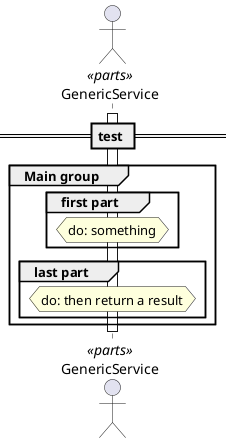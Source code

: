 @startuml Groups

== test ==

actor "GenericService" as GenericService <<parts>>

activate GenericService
group Main group
    group first part
        hnote over GenericService
        do: something
        end hnote
    end
    group last part
        hnote over GenericService
        do: then return a result
        end hnote
    end
end

deactivate GenericService

@enduml

